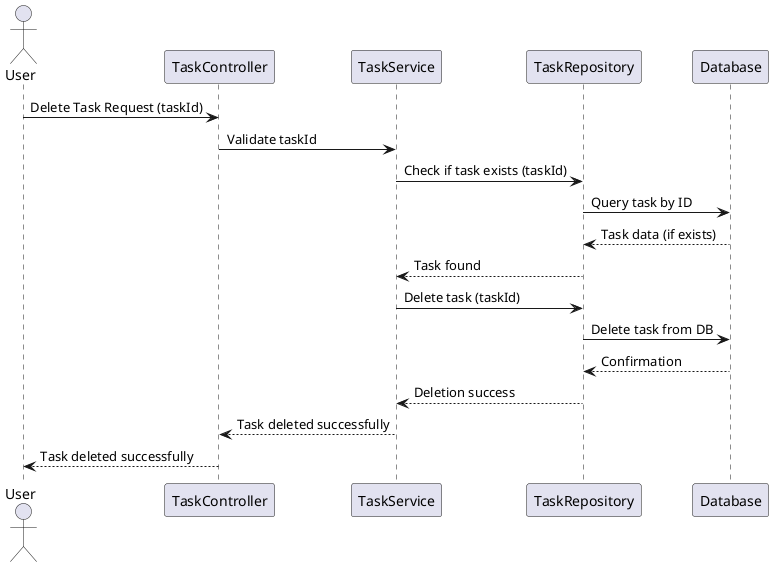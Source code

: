@startuml
actor User
participant TaskController
participant TaskService
participant TaskRepository
participant Database

User -> TaskController: Delete Task Request (taskId)
TaskController -> TaskService: Validate taskId
TaskService -> TaskRepository: Check if task exists (taskId)
TaskRepository -> Database: Query task by ID
Database --> TaskRepository: Task data (if exists)
TaskRepository --> TaskService: Task found
TaskService -> TaskRepository: Delete task (taskId)
TaskRepository -> Database: Delete task from DB
Database --> TaskRepository: Confirmation
TaskRepository --> TaskService: Deletion success
TaskService --> TaskController: Task deleted successfully
TaskController --> User: Task deleted successfully
@enduml

